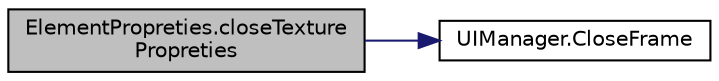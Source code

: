 digraph "ElementPropreties.closeTexturePropreties"
{
  edge [fontname="Helvetica",fontsize="10",labelfontname="Helvetica",labelfontsize="10"];
  node [fontname="Helvetica",fontsize="10",shape=record];
  rankdir="LR";
  Node5 [label="ElementPropreties.closeTexture\lPropreties",height=0.2,width=0.4,color="black", fillcolor="grey75", style="filled", fontcolor="black"];
  Node5 -> Node6 [color="midnightblue",fontsize="10",style="solid",fontname="Helvetica"];
  Node6 [label="UIManager.CloseFrame",height=0.2,width=0.4,color="black", fillcolor="white", style="filled",URL="$class_u_i_manager.html#af87d963218bbc32aaa369122fae18f6b",tooltip="Closes the curent open frame "];
}
